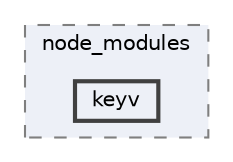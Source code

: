 digraph "pkiclassroomrescheduler/src/main/frontend/node_modules/keyv"
{
 // LATEX_PDF_SIZE
  bgcolor="transparent";
  edge [fontname=Helvetica,fontsize=10,labelfontname=Helvetica,labelfontsize=10];
  node [fontname=Helvetica,fontsize=10,shape=box,height=0.2,width=0.4];
  compound=true
  subgraph clusterdir_72953eda66ccb3a2722c28e1c3e6c23b {
    graph [ bgcolor="#edf0f7", pencolor="grey50", label="node_modules", fontname=Helvetica,fontsize=10 style="filled,dashed", URL="dir_72953eda66ccb3a2722c28e1c3e6c23b.html",tooltip=""]
  dir_a2a28dfa604721e0643bf66ca6a54941 [label="keyv", fillcolor="#edf0f7", color="grey25", style="filled,bold", URL="dir_a2a28dfa604721e0643bf66ca6a54941.html",tooltip=""];
  }
}
